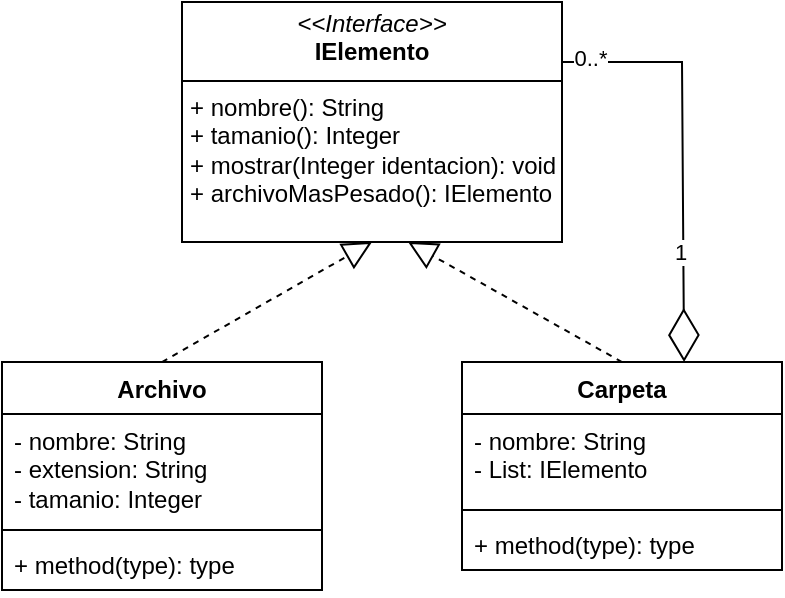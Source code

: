 <mxfile version="28.2.5">
  <diagram name="Página-1" id="BBoy0EA-BBi5G2mD_IJs">
    <mxGraphModel dx="1105" dy="1642" grid="1" gridSize="10" guides="1" tooltips="1" connect="1" arrows="1" fold="1" page="1" pageScale="1" pageWidth="827" pageHeight="1169" math="0" shadow="0">
      <root>
        <mxCell id="0" />
        <mxCell id="1" parent="0" />
        <mxCell id="DjBPuf4IiBZptAllK4pH-2" value="Archivo" style="swimlane;fontStyle=1;align=center;verticalAlign=top;childLayout=stackLayout;horizontal=1;startSize=26;horizontalStack=0;resizeParent=1;resizeParentMax=0;resizeLast=0;collapsible=1;marginBottom=0;whiteSpace=wrap;html=1;" vertex="1" parent="1">
          <mxGeometry x="150" y="160" width="160" height="114" as="geometry" />
        </mxCell>
        <mxCell id="DjBPuf4IiBZptAllK4pH-3" value="- nombre: String&lt;div&gt;- extension: String&lt;/div&gt;&lt;div&gt;- tamanio: Integer&lt;/div&gt;" style="text;strokeColor=none;fillColor=none;align=left;verticalAlign=top;spacingLeft=4;spacingRight=4;overflow=hidden;rotatable=0;points=[[0,0.5],[1,0.5]];portConstraint=eastwest;whiteSpace=wrap;html=1;" vertex="1" parent="DjBPuf4IiBZptAllK4pH-2">
          <mxGeometry y="26" width="160" height="54" as="geometry" />
        </mxCell>
        <mxCell id="DjBPuf4IiBZptAllK4pH-4" value="" style="line;strokeWidth=1;fillColor=none;align=left;verticalAlign=middle;spacingTop=-1;spacingLeft=3;spacingRight=3;rotatable=0;labelPosition=right;points=[];portConstraint=eastwest;strokeColor=inherit;" vertex="1" parent="DjBPuf4IiBZptAllK4pH-2">
          <mxGeometry y="80" width="160" height="8" as="geometry" />
        </mxCell>
        <mxCell id="DjBPuf4IiBZptAllK4pH-5" value="+ method(type): type" style="text;strokeColor=none;fillColor=none;align=left;verticalAlign=top;spacingLeft=4;spacingRight=4;overflow=hidden;rotatable=0;points=[[0,0.5],[1,0.5]];portConstraint=eastwest;whiteSpace=wrap;html=1;" vertex="1" parent="DjBPuf4IiBZptAllK4pH-2">
          <mxGeometry y="88" width="160" height="26" as="geometry" />
        </mxCell>
        <mxCell id="DjBPuf4IiBZptAllK4pH-7" value="Carpeta" style="swimlane;fontStyle=1;align=center;verticalAlign=top;childLayout=stackLayout;horizontal=1;startSize=26;horizontalStack=0;resizeParent=1;resizeParentMax=0;resizeLast=0;collapsible=1;marginBottom=0;whiteSpace=wrap;html=1;" vertex="1" parent="1">
          <mxGeometry x="380" y="160" width="160" height="104" as="geometry" />
        </mxCell>
        <mxCell id="DjBPuf4IiBZptAllK4pH-8" value="- nombre: String&lt;div&gt;- List: IElemento&lt;/div&gt;" style="text;strokeColor=none;fillColor=none;align=left;verticalAlign=top;spacingLeft=4;spacingRight=4;overflow=hidden;rotatable=0;points=[[0,0.5],[1,0.5]];portConstraint=eastwest;whiteSpace=wrap;html=1;" vertex="1" parent="DjBPuf4IiBZptAllK4pH-7">
          <mxGeometry y="26" width="160" height="44" as="geometry" />
        </mxCell>
        <mxCell id="DjBPuf4IiBZptAllK4pH-9" value="" style="line;strokeWidth=1;fillColor=none;align=left;verticalAlign=middle;spacingTop=-1;spacingLeft=3;spacingRight=3;rotatable=0;labelPosition=right;points=[];portConstraint=eastwest;strokeColor=inherit;" vertex="1" parent="DjBPuf4IiBZptAllK4pH-7">
          <mxGeometry y="70" width="160" height="8" as="geometry" />
        </mxCell>
        <mxCell id="DjBPuf4IiBZptAllK4pH-10" value="+ method(type): type" style="text;strokeColor=none;fillColor=none;align=left;verticalAlign=top;spacingLeft=4;spacingRight=4;overflow=hidden;rotatable=0;points=[[0,0.5],[1,0.5]];portConstraint=eastwest;whiteSpace=wrap;html=1;" vertex="1" parent="DjBPuf4IiBZptAllK4pH-7">
          <mxGeometry y="78" width="160" height="26" as="geometry" />
        </mxCell>
        <mxCell id="DjBPuf4IiBZptAllK4pH-12" value="" style="endArrow=block;dashed=1;endFill=0;endSize=12;html=1;rounded=0;exitX=0.5;exitY=0;exitDx=0;exitDy=0;entryX=0.5;entryY=1;entryDx=0;entryDy=0;" edge="1" parent="1" source="DjBPuf4IiBZptAllK4pH-2" target="DjBPuf4IiBZptAllK4pH-14">
          <mxGeometry width="160" relative="1" as="geometry">
            <mxPoint x="330" y="250" as="sourcePoint" />
            <mxPoint x="315" y="103" as="targetPoint" />
          </mxGeometry>
        </mxCell>
        <mxCell id="DjBPuf4IiBZptAllK4pH-13" value="" style="endArrow=block;dashed=1;endFill=0;endSize=12;html=1;rounded=0;exitX=0.5;exitY=0;exitDx=0;exitDy=0;entryX=0.595;entryY=1;entryDx=0;entryDy=0;entryPerimeter=0;" edge="1" parent="1" source="DjBPuf4IiBZptAllK4pH-7" target="DjBPuf4IiBZptAllK4pH-14">
          <mxGeometry width="160" relative="1" as="geometry">
            <mxPoint x="330" y="220" as="sourcePoint" />
            <mxPoint x="335" y="100" as="targetPoint" />
          </mxGeometry>
        </mxCell>
        <mxCell id="DjBPuf4IiBZptAllK4pH-14" value="&lt;p style=&quot;margin:0px;margin-top:4px;text-align:center;&quot;&gt;&lt;i&gt;&amp;lt;&amp;lt;Interface&amp;gt;&amp;gt;&lt;/i&gt;&lt;br&gt;&lt;b&gt;IElemento&lt;/b&gt;&lt;/p&gt;&lt;hr size=&quot;1&quot; style=&quot;border-style:solid;&quot;&gt;&lt;p style=&quot;margin:0px;margin-left:4px;&quot;&gt;+ nombre(): String&lt;br&gt;+ tamanio(): Integer&lt;/p&gt;&lt;p style=&quot;margin:0px;margin-left:4px;&quot;&gt;+ mostrar(Integer identacion): void&lt;/p&gt;&lt;p style=&quot;margin:0px;margin-left:4px;&quot;&gt;+ archivoMasPesado(): IElemento&lt;/p&gt;" style="verticalAlign=top;align=left;overflow=fill;html=1;whiteSpace=wrap;" vertex="1" parent="1">
          <mxGeometry x="240" y="-20" width="190" height="120" as="geometry" />
        </mxCell>
        <mxCell id="DjBPuf4IiBZptAllK4pH-16" value="" style="endArrow=diamondThin;endFill=0;endSize=24;html=1;rounded=0;exitX=1;exitY=0.25;exitDx=0;exitDy=0;entryX=0.694;entryY=0;entryDx=0;entryDy=0;entryPerimeter=0;" edge="1" parent="1" source="DjBPuf4IiBZptAllK4pH-14" target="DjBPuf4IiBZptAllK4pH-7">
          <mxGeometry width="160" relative="1" as="geometry">
            <mxPoint x="330" y="150" as="sourcePoint" />
            <mxPoint x="490" y="150" as="targetPoint" />
            <Array as="points">
              <mxPoint x="490" y="10" />
            </Array>
          </mxGeometry>
        </mxCell>
        <mxCell id="DjBPuf4IiBZptAllK4pH-17" value="1" style="edgeLabel;html=1;align=center;verticalAlign=middle;resizable=0;points=[];" vertex="1" connectable="0" parent="DjBPuf4IiBZptAllK4pH-16">
          <mxGeometry x="0.476" y="-2" relative="1" as="geometry">
            <mxPoint as="offset" />
          </mxGeometry>
        </mxCell>
        <mxCell id="DjBPuf4IiBZptAllK4pH-18" value="0..*" style="edgeLabel;html=1;align=center;verticalAlign=middle;resizable=0;points=[];" vertex="1" connectable="0" parent="DjBPuf4IiBZptAllK4pH-16">
          <mxGeometry x="-0.867" y="2" relative="1" as="geometry">
            <mxPoint as="offset" />
          </mxGeometry>
        </mxCell>
      </root>
    </mxGraphModel>
  </diagram>
</mxfile>

